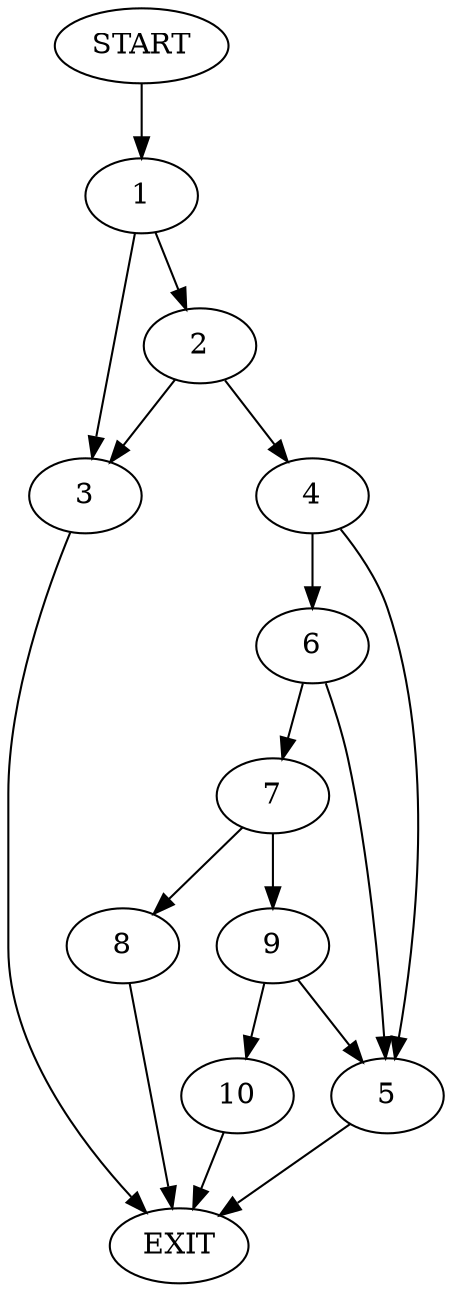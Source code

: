 digraph {
0 [label="START"]
11 [label="EXIT"]
0 -> 1
1 -> 2
1 -> 3
3 -> 11
2 -> 3
2 -> 4
4 -> 5
4 -> 6
5 -> 11
6 -> 7
6 -> 5
7 -> 8
7 -> 9
9 -> 10
9 -> 5
8 -> 11
10 -> 11
}
